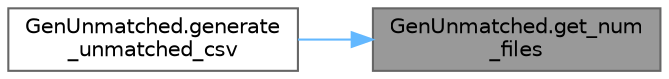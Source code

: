 digraph "GenUnmatched.get_num_files"
{
 // LATEX_PDF_SIZE
  bgcolor="transparent";
  edge [fontname=Helvetica,fontsize=10,labelfontname=Helvetica,labelfontsize=10];
  node [fontname=Helvetica,fontsize=10,shape=box,height=0.2,width=0.4];
  rankdir="RL";
  Node1 [id="Node000001",label="GenUnmatched.get_num\l_files",height=0.2,width=0.4,color="gray40", fillcolor="grey60", style="filled", fontcolor="black",tooltip=" "];
  Node1 -> Node2 [id="edge1_Node000001_Node000002",dir="back",color="steelblue1",style="solid",tooltip=" "];
  Node2 [id="Node000002",label="GenUnmatched.generate\l_unmatched_csv",height=0.2,width=0.4,color="grey40", fillcolor="white", style="filled",URL="$namespace_gen_unmatched.html#a06d75b1f6c59e743db6c08a4c96c8e6d",tooltip=" "];
}
